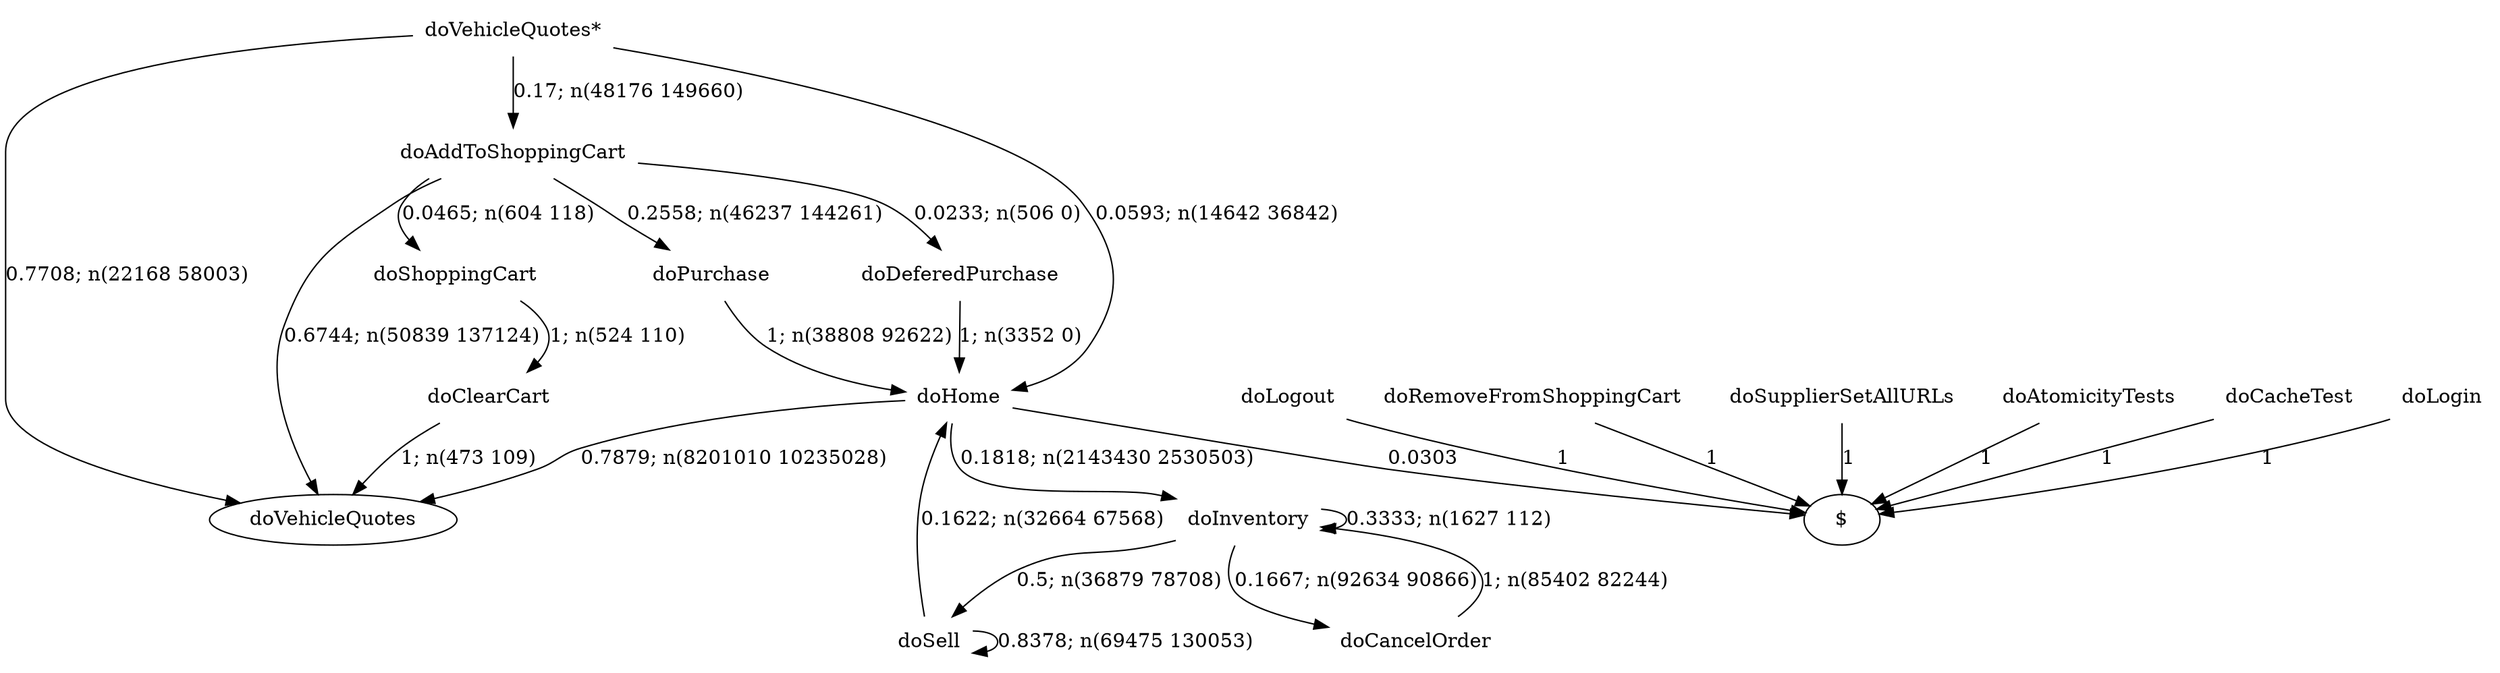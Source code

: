 digraph G {"doVehicleQuotes*" [label="doVehicleQuotes*",shape=none];"doSupplierSetAllURLs" [label="doSupplierSetAllURLs",shape=none];"doAtomicityTests" [label="doAtomicityTests",shape=none];"doCacheTest" [label="doCacheTest",shape=none];"doLogin" [label="doLogin",shape=none];"doAddToShoppingCart" [label="doAddToShoppingCart",shape=none];"doDeferedPurchase" [label="doDeferedPurchase",shape=none];"doHome" [label="doHome",shape=none];"doShoppingCart" [label="doShoppingCart",shape=none];"doClearCart" [label="doClearCart",shape=none];"doPurchase" [label="doPurchase",shape=none];"doInventory" [label="doInventory",shape=none];"doSell" [label="doSell",shape=none];"doLogout" [label="doLogout",shape=none];"doCancelOrder" [label="doCancelOrder",shape=none];"doRemoveFromShoppingCart" [label="doRemoveFromShoppingCart",shape=none];"doVehicleQuotes*"->"doVehicleQuotes" [style=solid,label="0.7708; n(22168 58003)"];"doVehicleQuotes*"->"doAddToShoppingCart" [style=solid,label="0.17; n(48176 149660)"];"doVehicleQuotes*"->"doHome" [style=solid,label="0.0593; n(14642 36842)"];"doSupplierSetAllURLs"->"$" [style=solid,label="1"];"doAtomicityTests"->"$" [style=solid,label="1"];"doCacheTest"->"$" [style=solid,label="1"];"doLogin"->"$" [style=solid,label="1"];"doAddToShoppingCart"->"doVehicleQuotes" [style=solid,label="0.6744; n(50839 137124)"];"doAddToShoppingCart"->"doDeferedPurchase" [style=solid,label="0.0233; n(506 0)"];"doAddToShoppingCart"->"doShoppingCart" [style=solid,label="0.0465; n(604 118)"];"doAddToShoppingCart"->"doPurchase" [style=solid,label="0.2558; n(46237 144261)"];"doDeferedPurchase"->"doHome" [style=solid,label="1; n(3352 0)"];"doHome"->"doVehicleQuotes" [style=solid,label="0.7879; n(8201010 10235028)"];"doHome"->"doInventory" [style=solid,label="0.1818; n(2143430 2530503)"];"doHome"->"$" [style=solid,label="0.0303"];"doShoppingCart"->"doClearCart" [style=solid,label="1; n(524 110)"];"doClearCart"->"doVehicleQuotes" [style=solid,label="1; n(473 109)"];"doPurchase"->"doHome" [style=solid,label="1; n(38808 92622)"];"doInventory"->"doInventory" [style=solid,label="0.3333; n(1627 112)"];"doInventory"->"doSell" [style=solid,label="0.5; n(36879 78708)"];"doInventory"->"doCancelOrder" [style=solid,label="0.1667; n(92634 90866)"];"doSell"->"doHome" [style=solid,label="0.1622; n(32664 67568)"];"doSell"->"doSell" [style=solid,label="0.8378; n(69475 130053)"];"doLogout"->"$" [style=solid,label="1"];"doCancelOrder"->"doInventory" [style=solid,label="1; n(85402 82244)"];"doRemoveFromShoppingCart"->"$" [style=solid,label="1"];}